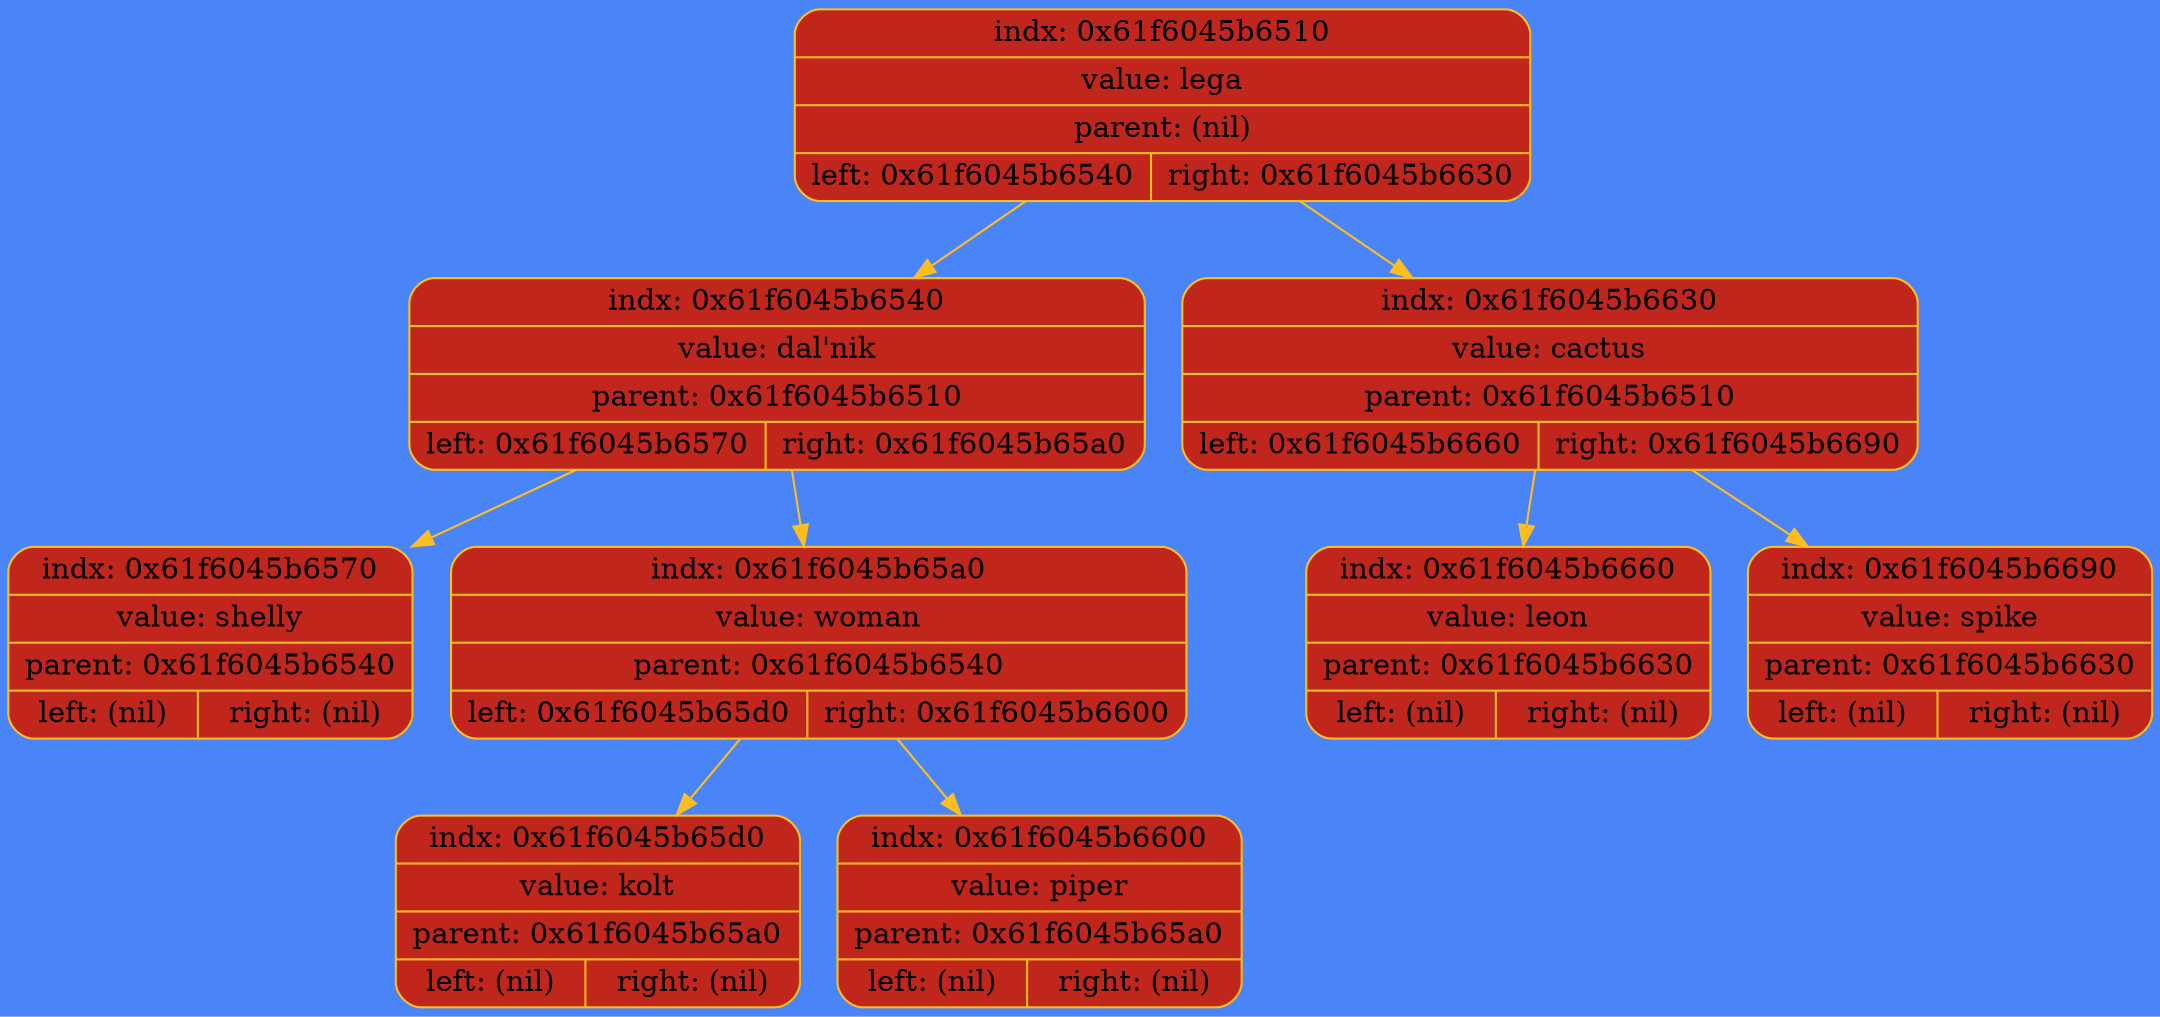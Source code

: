 digraph Tree {
	rankdir = TB;
	node [shape = record];
	edge [color = "#FFBE20"];
	bgcolor = "#4984F9";
	node0x61f6045b6510 [color = "#FFBE20", shape = Mrecord, style = filled, fillcolor = "#C0261C", label = "{indx: 0x61f6045b6510 | value: lega | parent: (nil) | { left: 0x61f6045b6540 | right: 0x61f6045b6630}}"];
		node0x61f6045b6510 -> node0x61f6045b6540
	node0x61f6045b6540 [color = "#FFBE20", shape = Mrecord, style = filled, fillcolor = "#C0261C", label = "{indx: 0x61f6045b6540 | value: dal'nik | parent: 0x61f6045b6510 | { left: 0x61f6045b6570 | right: 0x61f6045b65a0}}"];
		node0x61f6045b6540 -> node0x61f6045b6570
	node0x61f6045b6570 [color = "#FFBE20", shape = Mrecord, style = filled, fillcolor = "#C0261C", label = "{indx: 0x61f6045b6570 | value: shelly | parent: 0x61f6045b6540 | { left: (nil) | right: (nil)}}"];
		node0x61f6045b6540 -> node0x61f6045b65a0
	node0x61f6045b65a0 [color = "#FFBE20", shape = Mrecord, style = filled, fillcolor = "#C0261C", label = "{indx: 0x61f6045b65a0 | value: woman | parent: 0x61f6045b6540 | { left: 0x61f6045b65d0 | right: 0x61f6045b6600}}"];
		node0x61f6045b65a0 -> node0x61f6045b65d0
	node0x61f6045b65d0 [color = "#FFBE20", shape = Mrecord, style = filled, fillcolor = "#C0261C", label = "{indx: 0x61f6045b65d0 | value: kolt | parent: 0x61f6045b65a0 | { left: (nil) | right: (nil)}}"];
		node0x61f6045b65a0 -> node0x61f6045b6600
	node0x61f6045b6600 [color = "#FFBE20", shape = Mrecord, style = filled, fillcolor = "#C0261C", label = "{indx: 0x61f6045b6600 | value: piper | parent: 0x61f6045b65a0 | { left: (nil) | right: (nil)}}"];
		node0x61f6045b6510 -> node0x61f6045b6630
	node0x61f6045b6630 [color = "#FFBE20", shape = Mrecord, style = filled, fillcolor = "#C0261C", label = "{indx: 0x61f6045b6630 | value: cactus | parent: 0x61f6045b6510 | { left: 0x61f6045b6660 | right: 0x61f6045b6690}}"];
		node0x61f6045b6630 -> node0x61f6045b6660
	node0x61f6045b6660 [color = "#FFBE20", shape = Mrecord, style = filled, fillcolor = "#C0261C", label = "{indx: 0x61f6045b6660 | value: leon | parent: 0x61f6045b6630 | { left: (nil) | right: (nil)}}"];
		node0x61f6045b6630 -> node0x61f6045b6690
	node0x61f6045b6690 [color = "#FFBE20", shape = Mrecord, style = filled, fillcolor = "#C0261C", label = "{indx: 0x61f6045b6690 | value: spike | parent: 0x61f6045b6630 | { left: (nil) | right: (nil)}}"];
}
